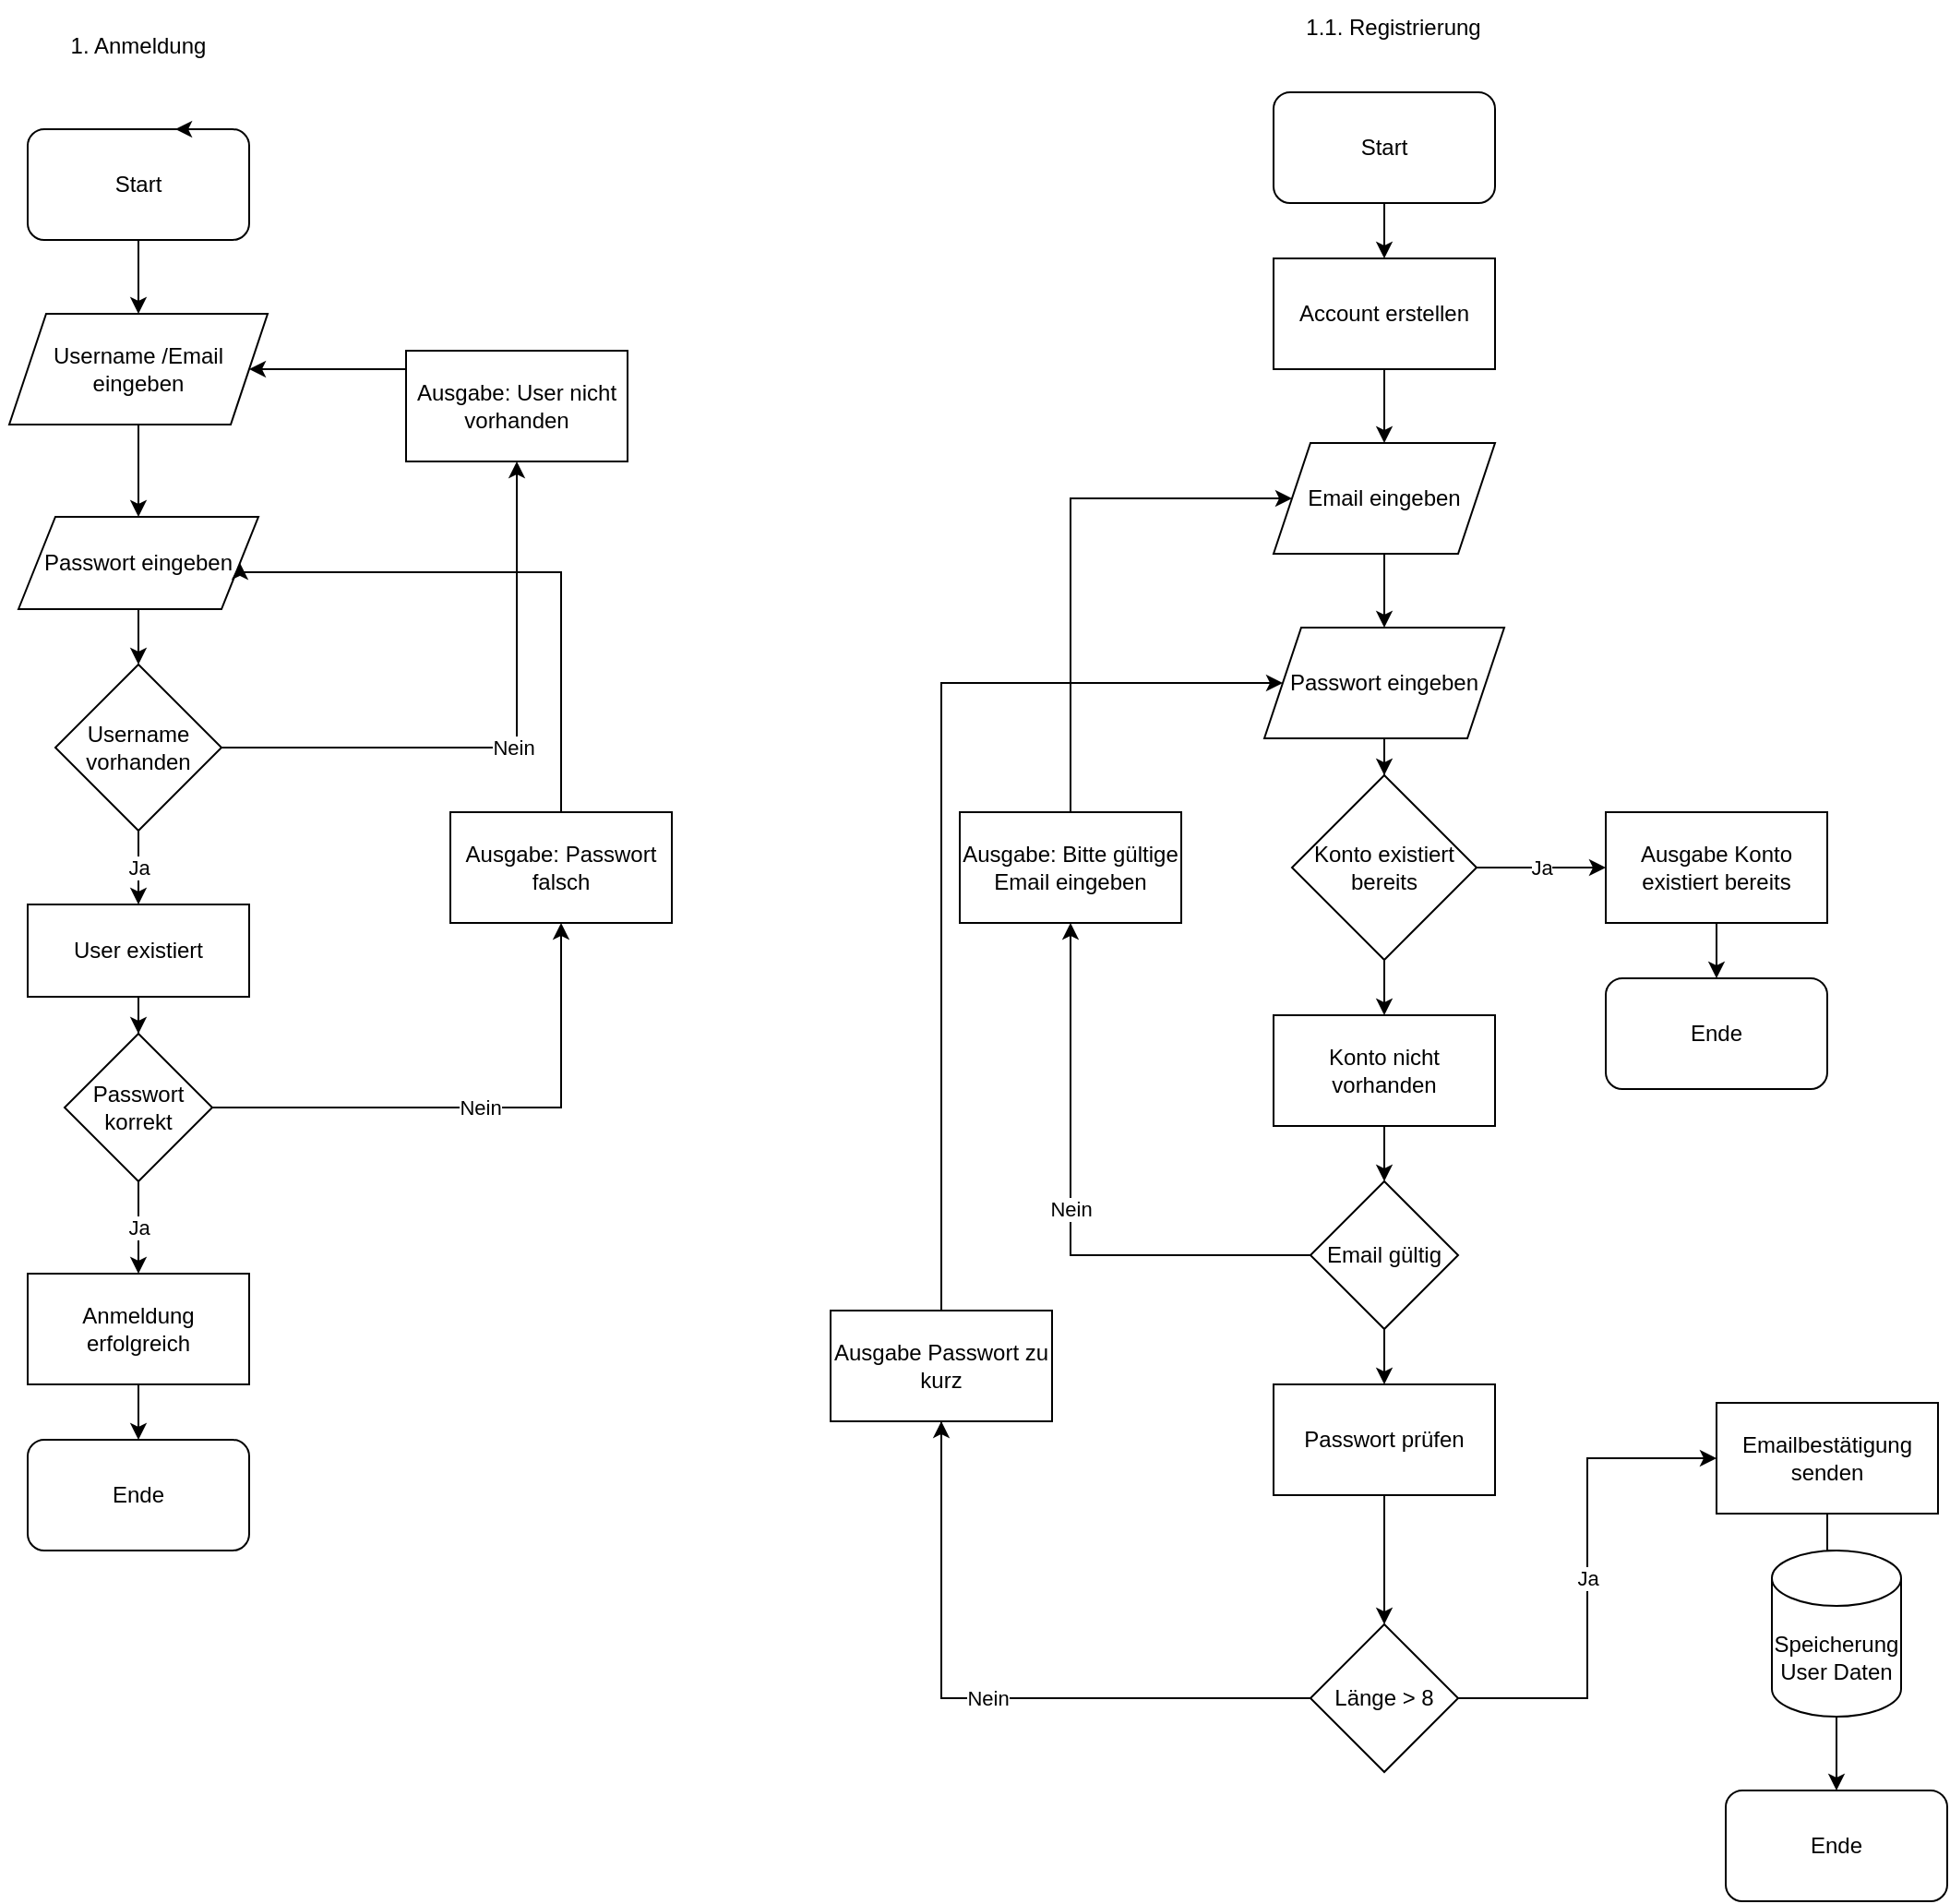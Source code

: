 <mxfile version="17.4.4" type="github">
  <diagram id="a5L7xohFr41d-8u4_TB0" name="Page-1">
    <mxGraphModel dx="1727" dy="3279" grid="1" gridSize="10" guides="1" tooltips="1" connect="1" arrows="1" fold="1" page="1" pageScale="1" pageWidth="827" pageHeight="1169" math="0" shadow="0">
      <root>
        <mxCell id="0" />
        <mxCell id="1" parent="0" />
        <mxCell id="CUQLExU0p5yGPLY8ELJB-6" value="" style="edgeStyle=orthogonalEdgeStyle;rounded=0;orthogonalLoop=1;jettySize=auto;html=1;" edge="1" parent="1" source="CUQLExU0p5yGPLY8ELJB-1" target="CUQLExU0p5yGPLY8ELJB-14">
          <mxGeometry relative="1" as="geometry">
            <mxPoint x="125" y="-1700" as="targetPoint" />
          </mxGeometry>
        </mxCell>
        <mxCell id="CUQLExU0p5yGPLY8ELJB-1" value="Start" style="rounded=1;whiteSpace=wrap;html=1;" vertex="1" parent="1">
          <mxGeometry x="65" y="-1800" width="120" height="60" as="geometry" />
        </mxCell>
        <mxCell id="CUQLExU0p5yGPLY8ELJB-3" style="edgeStyle=orthogonalEdgeStyle;rounded=0;orthogonalLoop=1;jettySize=auto;html=1;exitX=0.75;exitY=0;exitDx=0;exitDy=0;entryX=0.667;entryY=0;entryDx=0;entryDy=0;entryPerimeter=0;" edge="1" parent="1" source="CUQLExU0p5yGPLY8ELJB-1" target="CUQLExU0p5yGPLY8ELJB-1">
          <mxGeometry relative="1" as="geometry" />
        </mxCell>
        <mxCell id="CUQLExU0p5yGPLY8ELJB-4" value="1. Anmeldung&lt;br&gt;" style="text;html=1;strokeColor=none;fillColor=none;align=center;verticalAlign=middle;whiteSpace=wrap;rounded=0;" vertex="1" parent="1">
          <mxGeometry x="50" y="-1860" width="150" height="30" as="geometry" />
        </mxCell>
        <mxCell id="CUQLExU0p5yGPLY8ELJB-22" value="Nein" style="edgeStyle=orthogonalEdgeStyle;rounded=0;orthogonalLoop=1;jettySize=auto;html=1;" edge="1" parent="1" source="CUQLExU0p5yGPLY8ELJB-10" target="CUQLExU0p5yGPLY8ELJB-21">
          <mxGeometry relative="1" as="geometry" />
        </mxCell>
        <mxCell id="CUQLExU0p5yGPLY8ELJB-25" value="Ja" style="edgeStyle=orthogonalEdgeStyle;rounded=0;orthogonalLoop=1;jettySize=auto;html=1;" edge="1" parent="1" source="CUQLExU0p5yGPLY8ELJB-10" target="CUQLExU0p5yGPLY8ELJB-24">
          <mxGeometry relative="1" as="geometry" />
        </mxCell>
        <mxCell id="CUQLExU0p5yGPLY8ELJB-10" value="Username vorhanden" style="rhombus;whiteSpace=wrap;html=1;" vertex="1" parent="1">
          <mxGeometry x="80" y="-1510" width="90" height="90" as="geometry" />
        </mxCell>
        <mxCell id="CUQLExU0p5yGPLY8ELJB-14" value="Username /Email eingeben" style="shape=parallelogram;perimeter=parallelogramPerimeter;whiteSpace=wrap;html=1;fixedSize=1;" vertex="1" parent="1">
          <mxGeometry x="55" y="-1700" width="140" height="60" as="geometry" />
        </mxCell>
        <mxCell id="CUQLExU0p5yGPLY8ELJB-16" style="edgeStyle=orthogonalEdgeStyle;rounded=0;orthogonalLoop=1;jettySize=auto;html=1;exitX=0.5;exitY=1;exitDx=0;exitDy=0;" edge="1" parent="1" source="CUQLExU0p5yGPLY8ELJB-14" target="CUQLExU0p5yGPLY8ELJB-17">
          <mxGeometry relative="1" as="geometry">
            <mxPoint x="125" y="-1590" as="targetPoint" />
          </mxGeometry>
        </mxCell>
        <mxCell id="CUQLExU0p5yGPLY8ELJB-18" style="edgeStyle=orthogonalEdgeStyle;rounded=0;orthogonalLoop=1;jettySize=auto;html=1;" edge="1" parent="1" source="CUQLExU0p5yGPLY8ELJB-17" target="CUQLExU0p5yGPLY8ELJB-10">
          <mxGeometry relative="1" as="geometry" />
        </mxCell>
        <mxCell id="CUQLExU0p5yGPLY8ELJB-17" value="Passwort eingeben" style="shape=parallelogram;perimeter=parallelogramPerimeter;whiteSpace=wrap;html=1;fixedSize=1;" vertex="1" parent="1">
          <mxGeometry x="60" y="-1590" width="130" height="50" as="geometry" />
        </mxCell>
        <mxCell id="CUQLExU0p5yGPLY8ELJB-23" style="edgeStyle=orthogonalEdgeStyle;rounded=0;orthogonalLoop=1;jettySize=auto;html=1;entryX=1;entryY=0.5;entryDx=0;entryDy=0;" edge="1" parent="1" source="CUQLExU0p5yGPLY8ELJB-21" target="CUQLExU0p5yGPLY8ELJB-14">
          <mxGeometry relative="1" as="geometry">
            <Array as="points">
              <mxPoint x="340" y="-1670" />
            </Array>
          </mxGeometry>
        </mxCell>
        <mxCell id="CUQLExU0p5yGPLY8ELJB-21" value="Ausgabe: User nicht vorhanden" style="rounded=0;whiteSpace=wrap;html=1;" vertex="1" parent="1">
          <mxGeometry x="270" y="-1680" width="120" height="60" as="geometry" />
        </mxCell>
        <mxCell id="CUQLExU0p5yGPLY8ELJB-27" style="edgeStyle=orthogonalEdgeStyle;rounded=0;orthogonalLoop=1;jettySize=auto;html=1;" edge="1" parent="1" source="CUQLExU0p5yGPLY8ELJB-24" target="CUQLExU0p5yGPLY8ELJB-26">
          <mxGeometry relative="1" as="geometry" />
        </mxCell>
        <mxCell id="CUQLExU0p5yGPLY8ELJB-24" value="User existiert" style="rounded=0;whiteSpace=wrap;html=1;" vertex="1" parent="1">
          <mxGeometry x="65" y="-1380" width="120" height="50" as="geometry" />
        </mxCell>
        <mxCell id="CUQLExU0p5yGPLY8ELJB-29" value="Nein" style="edgeStyle=orthogonalEdgeStyle;rounded=0;orthogonalLoop=1;jettySize=auto;html=1;" edge="1" parent="1" source="CUQLExU0p5yGPLY8ELJB-26" target="CUQLExU0p5yGPLY8ELJB-28">
          <mxGeometry relative="1" as="geometry" />
        </mxCell>
        <mxCell id="CUQLExU0p5yGPLY8ELJB-35" value="Ja" style="edgeStyle=orthogonalEdgeStyle;rounded=0;orthogonalLoop=1;jettySize=auto;html=1;" edge="1" parent="1" source="CUQLExU0p5yGPLY8ELJB-26" target="CUQLExU0p5yGPLY8ELJB-34">
          <mxGeometry relative="1" as="geometry" />
        </mxCell>
        <mxCell id="CUQLExU0p5yGPLY8ELJB-26" value="Passwort korrekt" style="rhombus;whiteSpace=wrap;html=1;" vertex="1" parent="1">
          <mxGeometry x="85" y="-1310" width="80" height="80" as="geometry" />
        </mxCell>
        <mxCell id="CUQLExU0p5yGPLY8ELJB-40" style="edgeStyle=orthogonalEdgeStyle;rounded=0;orthogonalLoop=1;jettySize=auto;html=1;entryX=1;entryY=0.5;entryDx=0;entryDy=0;" edge="1" parent="1" source="CUQLExU0p5yGPLY8ELJB-28" target="CUQLExU0p5yGPLY8ELJB-17">
          <mxGeometry relative="1" as="geometry">
            <Array as="points">
              <mxPoint x="354" y="-1560" />
              <mxPoint x="180" y="-1560" />
            </Array>
          </mxGeometry>
        </mxCell>
        <mxCell id="CUQLExU0p5yGPLY8ELJB-28" value="Ausgabe: Passwort falsch" style="rounded=0;whiteSpace=wrap;html=1;" vertex="1" parent="1">
          <mxGeometry x="294" y="-1430" width="120" height="60" as="geometry" />
        </mxCell>
        <mxCell id="CUQLExU0p5yGPLY8ELJB-39" style="edgeStyle=orthogonalEdgeStyle;rounded=0;orthogonalLoop=1;jettySize=auto;html=1;" edge="1" parent="1" source="CUQLExU0p5yGPLY8ELJB-34" target="CUQLExU0p5yGPLY8ELJB-38">
          <mxGeometry relative="1" as="geometry" />
        </mxCell>
        <mxCell id="CUQLExU0p5yGPLY8ELJB-34" value="Anmeldung erfolgreich" style="rounded=0;whiteSpace=wrap;html=1;" vertex="1" parent="1">
          <mxGeometry x="65" y="-1180" width="120" height="60" as="geometry" />
        </mxCell>
        <mxCell id="CUQLExU0p5yGPLY8ELJB-38" value="Ende" style="rounded=1;whiteSpace=wrap;html=1;" vertex="1" parent="1">
          <mxGeometry x="65" y="-1090" width="120" height="60" as="geometry" />
        </mxCell>
        <mxCell id="CUQLExU0p5yGPLY8ELJB-41" value="1.1. Registrierung" style="text;html=1;strokeColor=none;fillColor=none;align=center;verticalAlign=middle;whiteSpace=wrap;rounded=0;" vertex="1" parent="1">
          <mxGeometry x="730" y="-1870" width="150" height="30" as="geometry" />
        </mxCell>
        <mxCell id="CUQLExU0p5yGPLY8ELJB-62" style="edgeStyle=orthogonalEdgeStyle;rounded=0;orthogonalLoop=1;jettySize=auto;html=1;" edge="1" parent="1" source="CUQLExU0p5yGPLY8ELJB-42" target="CUQLExU0p5yGPLY8ELJB-63">
          <mxGeometry relative="1" as="geometry">
            <mxPoint x="800" y="-1740" as="targetPoint" />
          </mxGeometry>
        </mxCell>
        <mxCell id="CUQLExU0p5yGPLY8ELJB-42" value="Start" style="rounded=1;whiteSpace=wrap;html=1;" vertex="1" parent="1">
          <mxGeometry x="740" y="-1820" width="120" height="60" as="geometry" />
        </mxCell>
        <mxCell id="CUQLExU0p5yGPLY8ELJB-66" style="edgeStyle=orthogonalEdgeStyle;rounded=0;orthogonalLoop=1;jettySize=auto;html=1;" edge="1" parent="1" source="CUQLExU0p5yGPLY8ELJB-63" target="CUQLExU0p5yGPLY8ELJB-64">
          <mxGeometry relative="1" as="geometry" />
        </mxCell>
        <mxCell id="CUQLExU0p5yGPLY8ELJB-63" value="Account erstellen" style="rounded=0;whiteSpace=wrap;html=1;" vertex="1" parent="1">
          <mxGeometry x="740" y="-1730" width="120" height="60" as="geometry" />
        </mxCell>
        <mxCell id="CUQLExU0p5yGPLY8ELJB-67" style="edgeStyle=orthogonalEdgeStyle;rounded=0;orthogonalLoop=1;jettySize=auto;html=1;" edge="1" parent="1" source="CUQLExU0p5yGPLY8ELJB-64" target="CUQLExU0p5yGPLY8ELJB-65">
          <mxGeometry relative="1" as="geometry" />
        </mxCell>
        <mxCell id="CUQLExU0p5yGPLY8ELJB-64" value="Email eingeben" style="shape=parallelogram;perimeter=parallelogramPerimeter;whiteSpace=wrap;html=1;fixedSize=1;" vertex="1" parent="1">
          <mxGeometry x="740" y="-1630" width="120" height="60" as="geometry" />
        </mxCell>
        <mxCell id="CUQLExU0p5yGPLY8ELJB-69" value="" style="edgeStyle=orthogonalEdgeStyle;rounded=0;orthogonalLoop=1;jettySize=auto;html=1;" edge="1" parent="1" source="CUQLExU0p5yGPLY8ELJB-65" target="CUQLExU0p5yGPLY8ELJB-68">
          <mxGeometry relative="1" as="geometry" />
        </mxCell>
        <mxCell id="CUQLExU0p5yGPLY8ELJB-65" value="Passwort eingeben" style="shape=parallelogram;perimeter=parallelogramPerimeter;whiteSpace=wrap;html=1;fixedSize=1;" vertex="1" parent="1">
          <mxGeometry x="735" y="-1530" width="130" height="60" as="geometry" />
        </mxCell>
        <mxCell id="CUQLExU0p5yGPLY8ELJB-72" value="Ja" style="edgeStyle=orthogonalEdgeStyle;rounded=0;orthogonalLoop=1;jettySize=auto;html=1;" edge="1" parent="1" source="CUQLExU0p5yGPLY8ELJB-68" target="CUQLExU0p5yGPLY8ELJB-71">
          <mxGeometry relative="1" as="geometry" />
        </mxCell>
        <mxCell id="CUQLExU0p5yGPLY8ELJB-77" value="" style="edgeStyle=orthogonalEdgeStyle;rounded=0;orthogonalLoop=1;jettySize=auto;html=1;" edge="1" parent="1" source="CUQLExU0p5yGPLY8ELJB-68" target="CUQLExU0p5yGPLY8ELJB-76">
          <mxGeometry relative="1" as="geometry" />
        </mxCell>
        <mxCell id="CUQLExU0p5yGPLY8ELJB-68" value="Konto existiert bereits" style="rhombus;whiteSpace=wrap;html=1;" vertex="1" parent="1">
          <mxGeometry x="750" y="-1450" width="100" height="100" as="geometry" />
        </mxCell>
        <mxCell id="CUQLExU0p5yGPLY8ELJB-74" value="" style="edgeStyle=orthogonalEdgeStyle;rounded=0;orthogonalLoop=1;jettySize=auto;html=1;" edge="1" parent="1" source="CUQLExU0p5yGPLY8ELJB-71" target="CUQLExU0p5yGPLY8ELJB-73">
          <mxGeometry relative="1" as="geometry" />
        </mxCell>
        <mxCell id="CUQLExU0p5yGPLY8ELJB-71" value="Ausgabe Konto existiert bereits" style="whiteSpace=wrap;html=1;" vertex="1" parent="1">
          <mxGeometry x="920" y="-1430" width="120" height="60" as="geometry" />
        </mxCell>
        <mxCell id="CUQLExU0p5yGPLY8ELJB-73" value="Ende" style="rounded=1;whiteSpace=wrap;html=1;" vertex="1" parent="1">
          <mxGeometry x="920" y="-1340" width="120" height="60" as="geometry" />
        </mxCell>
        <mxCell id="CUQLExU0p5yGPLY8ELJB-79" value="" style="edgeStyle=orthogonalEdgeStyle;rounded=0;orthogonalLoop=1;jettySize=auto;html=1;" edge="1" parent="1" source="CUQLExU0p5yGPLY8ELJB-76" target="CUQLExU0p5yGPLY8ELJB-78">
          <mxGeometry relative="1" as="geometry" />
        </mxCell>
        <mxCell id="CUQLExU0p5yGPLY8ELJB-76" value="Konto nicht vorhanden" style="whiteSpace=wrap;html=1;" vertex="1" parent="1">
          <mxGeometry x="740" y="-1320" width="120" height="60" as="geometry" />
        </mxCell>
        <mxCell id="CUQLExU0p5yGPLY8ELJB-81" value="Nein" style="edgeStyle=orthogonalEdgeStyle;rounded=0;orthogonalLoop=1;jettySize=auto;html=1;" edge="1" parent="1" source="CUQLExU0p5yGPLY8ELJB-78" target="CUQLExU0p5yGPLY8ELJB-80">
          <mxGeometry relative="1" as="geometry">
            <mxPoint x="710" y="-1190" as="targetPoint" />
          </mxGeometry>
        </mxCell>
        <mxCell id="CUQLExU0p5yGPLY8ELJB-99" value="" style="edgeStyle=orthogonalEdgeStyle;rounded=0;orthogonalLoop=1;jettySize=auto;html=1;" edge="1" parent="1" source="CUQLExU0p5yGPLY8ELJB-78" target="CUQLExU0p5yGPLY8ELJB-98">
          <mxGeometry relative="1" as="geometry" />
        </mxCell>
        <mxCell id="CUQLExU0p5yGPLY8ELJB-78" value="Email gültig" style="rhombus;whiteSpace=wrap;html=1;" vertex="1" parent="1">
          <mxGeometry x="760" y="-1230" width="80" height="80" as="geometry" />
        </mxCell>
        <mxCell id="CUQLExU0p5yGPLY8ELJB-87" style="edgeStyle=orthogonalEdgeStyle;rounded=0;orthogonalLoop=1;jettySize=auto;html=1;entryX=0;entryY=0.5;entryDx=0;entryDy=0;" edge="1" parent="1" source="CUQLExU0p5yGPLY8ELJB-80" target="CUQLExU0p5yGPLY8ELJB-64">
          <mxGeometry relative="1" as="geometry">
            <Array as="points">
              <mxPoint x="630" y="-1600" />
            </Array>
          </mxGeometry>
        </mxCell>
        <mxCell id="CUQLExU0p5yGPLY8ELJB-80" value="Ausgabe: Bitte gültige Email eingeben" style="whiteSpace=wrap;html=1;" vertex="1" parent="1">
          <mxGeometry x="570" y="-1430" width="120" height="60" as="geometry" />
        </mxCell>
        <mxCell id="CUQLExU0p5yGPLY8ELJB-83" style="edgeStyle=orthogonalEdgeStyle;rounded=0;orthogonalLoop=1;jettySize=auto;html=1;exitX=0.5;exitY=1;exitDx=0;exitDy=0;" edge="1" parent="1" source="CUQLExU0p5yGPLY8ELJB-80" target="CUQLExU0p5yGPLY8ELJB-80">
          <mxGeometry relative="1" as="geometry" />
        </mxCell>
        <mxCell id="CUQLExU0p5yGPLY8ELJB-95" style="edgeStyle=orthogonalEdgeStyle;rounded=0;orthogonalLoop=1;jettySize=auto;html=1;entryX=0.519;entryY=0.346;entryDx=0;entryDy=0;entryPerimeter=0;" edge="1" parent="1" source="CUQLExU0p5yGPLY8ELJB-90" target="CUQLExU0p5yGPLY8ELJB-93">
          <mxGeometry relative="1" as="geometry" />
        </mxCell>
        <mxCell id="CUQLExU0p5yGPLY8ELJB-90" value="Emailbestätigung senden" style="whiteSpace=wrap;html=1;" vertex="1" parent="1">
          <mxGeometry x="980" y="-1110" width="120" height="60" as="geometry" />
        </mxCell>
        <mxCell id="CUQLExU0p5yGPLY8ELJB-97" value="" style="edgeStyle=orthogonalEdgeStyle;rounded=0;orthogonalLoop=1;jettySize=auto;html=1;" edge="1" parent="1" source="CUQLExU0p5yGPLY8ELJB-93" target="CUQLExU0p5yGPLY8ELJB-96">
          <mxGeometry relative="1" as="geometry" />
        </mxCell>
        <mxCell id="CUQLExU0p5yGPLY8ELJB-93" value="Speicherung User Daten" style="shape=cylinder3;whiteSpace=wrap;html=1;boundedLbl=1;backgroundOutline=1;size=15;" vertex="1" parent="1">
          <mxGeometry x="1010" y="-1030" width="70" height="90" as="geometry" />
        </mxCell>
        <mxCell id="CUQLExU0p5yGPLY8ELJB-96" value="Ende" style="rounded=1;whiteSpace=wrap;html=1;" vertex="1" parent="1">
          <mxGeometry x="985" y="-900" width="120" height="60" as="geometry" />
        </mxCell>
        <mxCell id="CUQLExU0p5yGPLY8ELJB-101" value="" style="edgeStyle=orthogonalEdgeStyle;rounded=0;orthogonalLoop=1;jettySize=auto;html=1;" edge="1" parent="1" source="CUQLExU0p5yGPLY8ELJB-98" target="CUQLExU0p5yGPLY8ELJB-100">
          <mxGeometry relative="1" as="geometry" />
        </mxCell>
        <mxCell id="CUQLExU0p5yGPLY8ELJB-98" value="Passwort prüfen" style="whiteSpace=wrap;html=1;" vertex="1" parent="1">
          <mxGeometry x="740" y="-1120" width="120" height="60" as="geometry" />
        </mxCell>
        <mxCell id="CUQLExU0p5yGPLY8ELJB-102" value="Ja" style="edgeStyle=orthogonalEdgeStyle;rounded=0;orthogonalLoop=1;jettySize=auto;html=1;entryX=0;entryY=0.5;entryDx=0;entryDy=0;" edge="1" parent="1" source="CUQLExU0p5yGPLY8ELJB-100" target="CUQLExU0p5yGPLY8ELJB-90">
          <mxGeometry relative="1" as="geometry" />
        </mxCell>
        <mxCell id="CUQLExU0p5yGPLY8ELJB-104" value="Nein" style="edgeStyle=orthogonalEdgeStyle;rounded=0;orthogonalLoop=1;jettySize=auto;html=1;" edge="1" parent="1" source="CUQLExU0p5yGPLY8ELJB-100" target="CUQLExU0p5yGPLY8ELJB-103">
          <mxGeometry relative="1" as="geometry" />
        </mxCell>
        <mxCell id="CUQLExU0p5yGPLY8ELJB-100" value="Länge &amp;gt; 8" style="rhombus;whiteSpace=wrap;html=1;" vertex="1" parent="1">
          <mxGeometry x="760" y="-990" width="80" height="80" as="geometry" />
        </mxCell>
        <mxCell id="CUQLExU0p5yGPLY8ELJB-105" style="edgeStyle=orthogonalEdgeStyle;rounded=0;orthogonalLoop=1;jettySize=auto;html=1;" edge="1" parent="1" source="CUQLExU0p5yGPLY8ELJB-103" target="CUQLExU0p5yGPLY8ELJB-65">
          <mxGeometry relative="1" as="geometry">
            <Array as="points">
              <mxPoint x="560" y="-950" />
              <mxPoint x="560" y="-1500" />
            </Array>
          </mxGeometry>
        </mxCell>
        <mxCell id="CUQLExU0p5yGPLY8ELJB-103" value="Ausgabe Passwort zu kurz" style="whiteSpace=wrap;html=1;" vertex="1" parent="1">
          <mxGeometry x="500" y="-1160" width="120" height="60" as="geometry" />
        </mxCell>
      </root>
    </mxGraphModel>
  </diagram>
</mxfile>
